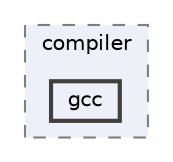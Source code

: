 digraph "runtime/EASTL/include/EASTL/internal/atomic/compiler/gcc"
{
 // LATEX_PDF_SIZE
  bgcolor="transparent";
  edge [fontname=Helvetica,fontsize=10,labelfontname=Helvetica,labelfontsize=10];
  node [fontname=Helvetica,fontsize=10,shape=box,height=0.2,width=0.4];
  compound=true
  subgraph clusterdir_57868ce3729b1365ba386861d4037ba1 {
    graph [ bgcolor="#edf0f7", pencolor="grey50", label="compiler", fontname=Helvetica,fontsize=10 style="filled,dashed", URL="dir_57868ce3729b1365ba386861d4037ba1.html",tooltip=""]
  dir_b1416b7c2e99012395b61f462024febe [label="gcc", fillcolor="#edf0f7", color="grey25", style="filled,bold", URL="dir_b1416b7c2e99012395b61f462024febe.html",tooltip=""];
  }
}
